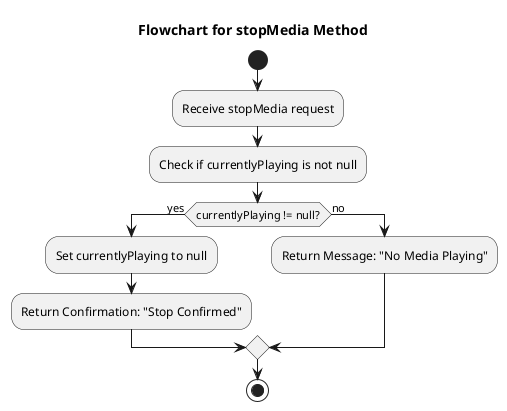 @startuml
title Flowchart for stopMedia Method

start
:Receive stopMedia request;
:Check if currentlyPlaying is not null;
if (currentlyPlaying != null?) then (yes)
  :Set currentlyPlaying to null;
  :Return Confirmation: "Stop Confirmed";
else (no)
  :Return Message: "No Media Playing";
endif

stop
@enduml